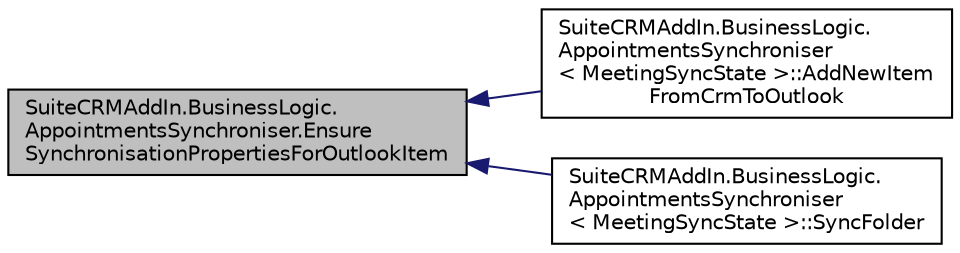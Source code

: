 digraph "SuiteCRMAddIn.BusinessLogic.AppointmentsSynchroniser.EnsureSynchronisationPropertiesForOutlookItem"
{
  edge [fontname="Helvetica",fontsize="10",labelfontname="Helvetica",labelfontsize="10"];
  node [fontname="Helvetica",fontsize="10",shape=record];
  rankdir="LR";
  Node18 [label="SuiteCRMAddIn.BusinessLogic.\lAppointmentsSynchroniser.Ensure\lSynchronisationPropertiesForOutlookItem",height=0.2,width=0.4,color="black", fillcolor="grey75", style="filled", fontcolor="black"];
  Node18 -> Node19 [dir="back",color="midnightblue",fontsize="10",style="solid",fontname="Helvetica"];
  Node19 [label="SuiteCRMAddIn.BusinessLogic.\lAppointmentsSynchroniser\l\< MeetingSyncState \>::AddNewItem\lFromCrmToOutlook",height=0.2,width=0.4,color="black", fillcolor="white", style="filled",URL="$class_suite_c_r_m_add_in_1_1_business_logic_1_1_appointments_synchroniser.html#a9a528551c09322b1ebb13cfe7f1e5b54",tooltip="Add an item existing in CRM but not found in Outlook to Outlook. "];
  Node18 -> Node20 [dir="back",color="midnightblue",fontsize="10",style="solid",fontname="Helvetica"];
  Node20 [label="SuiteCRMAddIn.BusinessLogic.\lAppointmentsSynchroniser\l\< MeetingSyncState \>::SyncFolder",height=0.2,width=0.4,color="black", fillcolor="white", style="filled",URL="$class_suite_c_r_m_add_in_1_1_business_logic_1_1_appointments_synchroniser.html#af2a70be2510b7075ead376292e280649",tooltip="Synchronise items in the specified folder with the specified SuiteCRM module. "];
}
